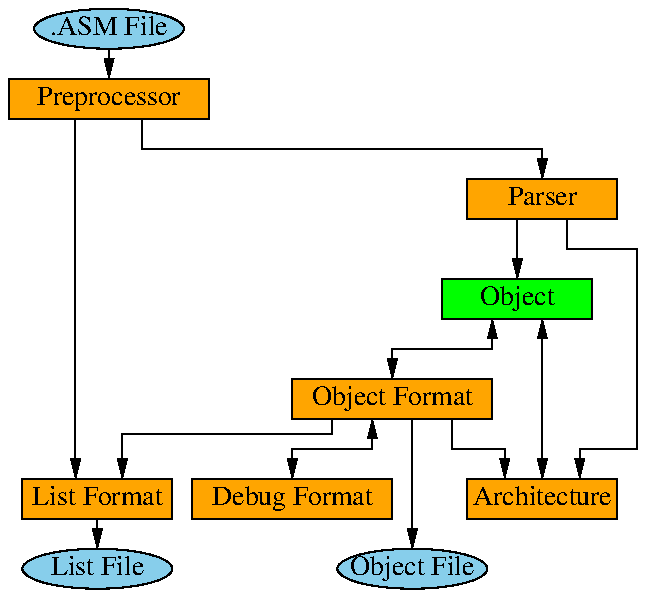 .PS
# $Id$
linewid=0.25; lineht=0.25; boxht=0.2; ellipseht=0.2;
aseg=0.15;

down;
ellipse shaded "skyblue" ".ASM File";
arrow down aseg;
PREPROC: box shaded "orange" wid 1 "Preprocessor";
# PREPROC RHS flowdown
{
  move to 2/3 <PREPROC.sw,PREPROC.se>;
  arrow down aseg then right 2 then down aseg;
  PARSER: box shaded "orange" "Parser";
  # PARSER flowdown
  {
    move to 1/3 <PARSER.sw,PARSER.se>;
    arrow down aseg*2;
    OBJ: box shaded "green" "Object";
    # OBJ flowdown
    {
      move to 1/3 <OBJ.sw,OBJ.se>;
      arrow down aseg then left 0.5 then down aseg <-->;
      OBJFMT: box shaded "orange" wid 1 "Object Format";

      move to 2/3 <OBJ.sw,OBJ.se>;
      arrow down aseg*4+boxht <-->;
      ARCH: box shaded "orange" "Architecture";
    }

    move to 2/3 <PARSER.sw,PARSER.se>;
    arrow down aseg then right 0.35 then \
      down to (2/3 <PARSER.sw,PARSER.se>+(0.35,0), ARCH.n+(0,aseg)) then \
      left to 3/4 <ARCH.nw,ARCH.ne>+(0,aseg) then \
      down aseg;
  }
}

# OBJFMT flowdown
{
  move to 1/5 <OBJFMT.sw,OBJFMT.se>;
  arrow down aseg*0.5 then left 1.05 then down aseg*1.5;
  LISTFMT: box shaded "orange" "List Format" \
      with .ne at last arrow .end + (boxwid/3,0);
  # LISTFMT flowdown
  {
    arrow down aseg;
    LISTFILE: ellipse shaded "skyblue" "List File";
  }

  move to 2/5 <OBJFMT.sw,OBJFMT.se>;
  arrow down aseg then left 0.4 then down aseg <-->;
  DBGFMT: box shaded "orange" wid 1 "Debug Format";

  move to 3/5 <OBJFMT.sw,OBJFMT.se>;
  arrow down aseg*3+boxht;
  OBJFILE: ellipse shaded "skyblue" "Object File";

  move to 4/5 <OBJFMT.sw,OBJFMT.se>;
  arrow down aseg then \
    right to 1/4 <ARCH.nw,ARCH.ne>+(0,aseg) then \
    down aseg;
}

# PREPROC LHS flowdown (connection to LISTFMT)
{
  move to 1/3 <PREPROC.sw,PREPROC.se>;
  arrow down to (1/3 <PREPROC.sw,PREPROC.se>, LISTFMT.n);
}

.PE
